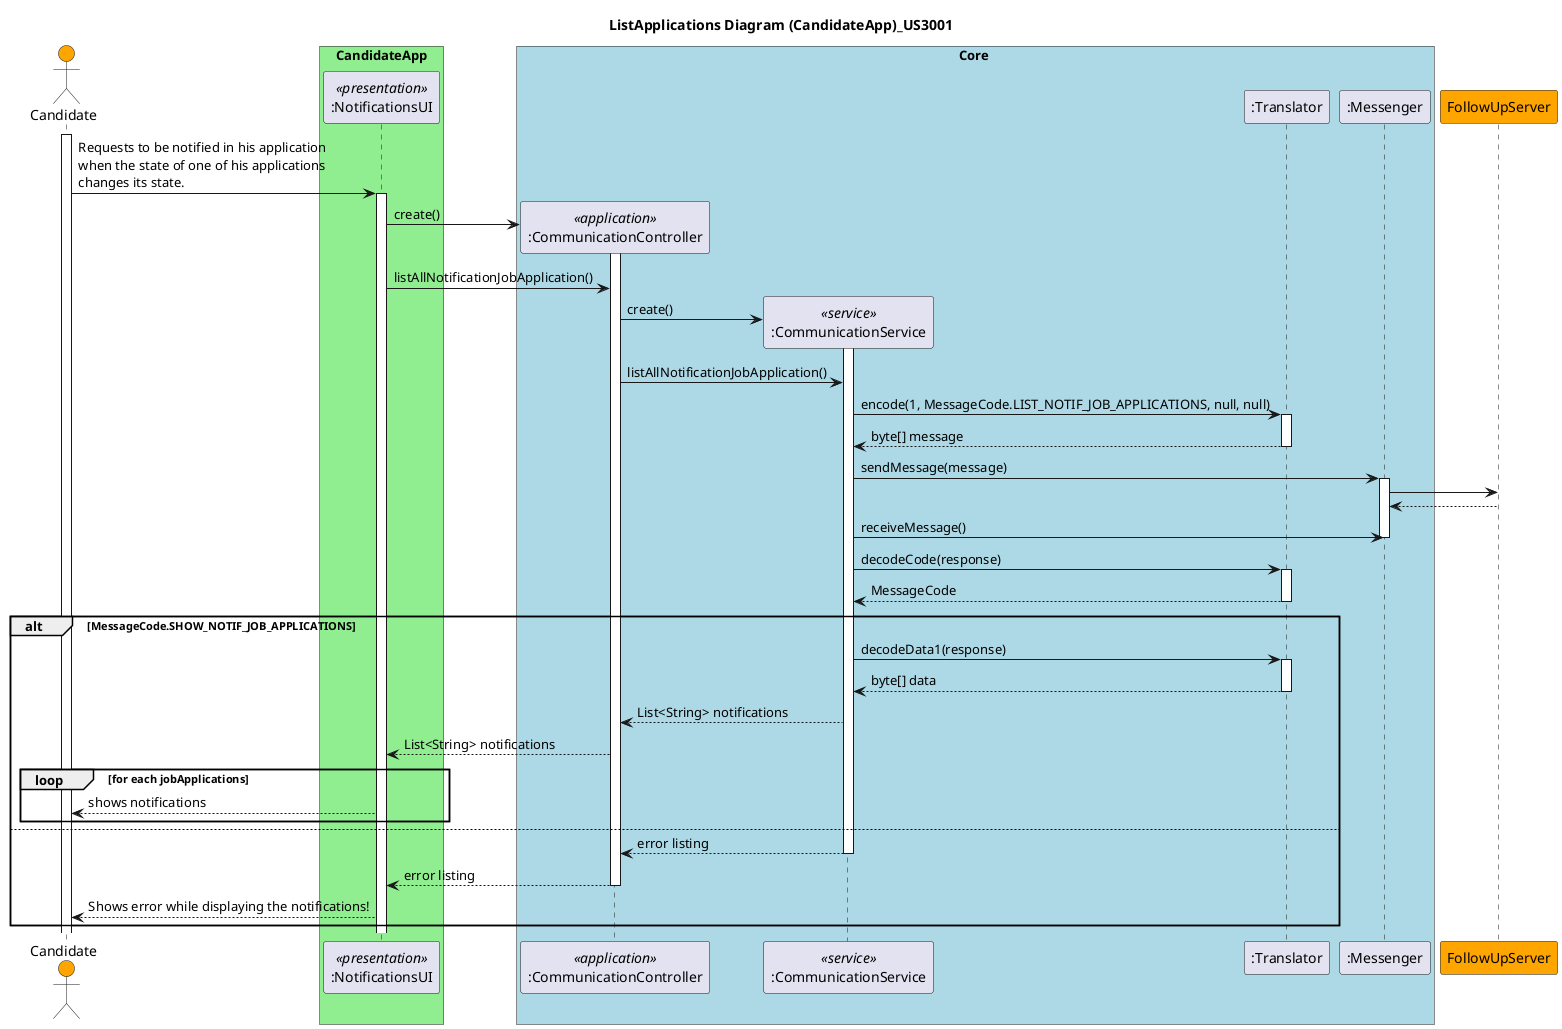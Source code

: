 @startuml
title ListApplications Diagram (CandidateApp)_US3001

actor Candidate as actor #orange
box "CandidateApp" #LightGreen
participant ":NotificationsUI" as ui <<presentation>>
end box

box Core #lightblue
participant ":CommunicationController" as com <<application>>
participant ":CommunicationService" as service <<service>>
participant ":Translator" as translator
participant ":Messenger" as messenger
end box

participant "FollowUpServer" as server #orange


activate actor
actor -> ui : Requests to be notified in his application \nwhen the state of one of his applications \nchanges its state.
activate ui
ui -> com**: create()
activate com
ui -> com: listAllNotificationJobApplication()
com -> service**: create()
activate service
com -> service: listAllNotificationJobApplication()
service -> translator: encode(1, MessageCode.LIST_NOTIF_JOB_APPLICATIONS, null, null)
activate translator
translator --> service:  byte[] message
deactivate translator
service -> messenger: sendMessage(message)
activate messenger
messenger -> server
server --> messenger
service -> messenger: receiveMessage()
deactivate messenger
service -> translator: decodeCode(response)
activate translator
translator --> service: MessageCode
deactivate translator

alt MessageCode.SHOW_NOTIF_JOB_APPLICATIONS
service -> translator: decodeData1(response)
activate translator
translator --> service: byte[] data
deactivate translator
service --> com: List<String> notifications
com --> ui: List<String> notifications

loop for each jobApplications
ui --> actor: shows notifications
end

else
service --> com: error listing
deactivate service
com --> ui: error listing
deactivate com
ui --> actor: Shows error while displaying the notifications!
end


@enduml